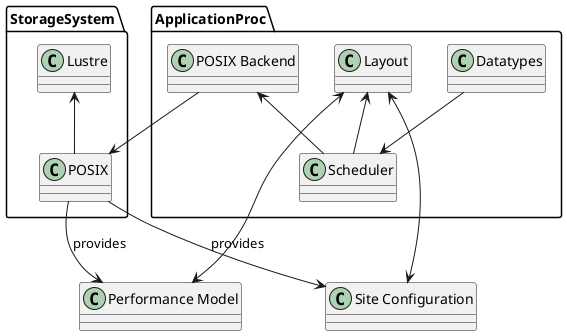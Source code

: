 @startuml

package StorageSystem {
	class Lustre
	class POSIX
}


package ApplicationProc {
	class Datatypes
	class Scheduler
	class Layout
	class "POSIX Backend" as Backend
}

class "Performance Model" as Performance
class "Site Configuration" as SiteConfig


Lustre <-- POSIX




POSIX --> Performance: provides
POSIX --> SiteConfig: provides


Backend --> POSIX

Backend <-- Scheduler

Datatypes --> Scheduler

Layout <--> Performance


Layout <--> SiteConfig
Layout <-- Scheduler




@enduml
